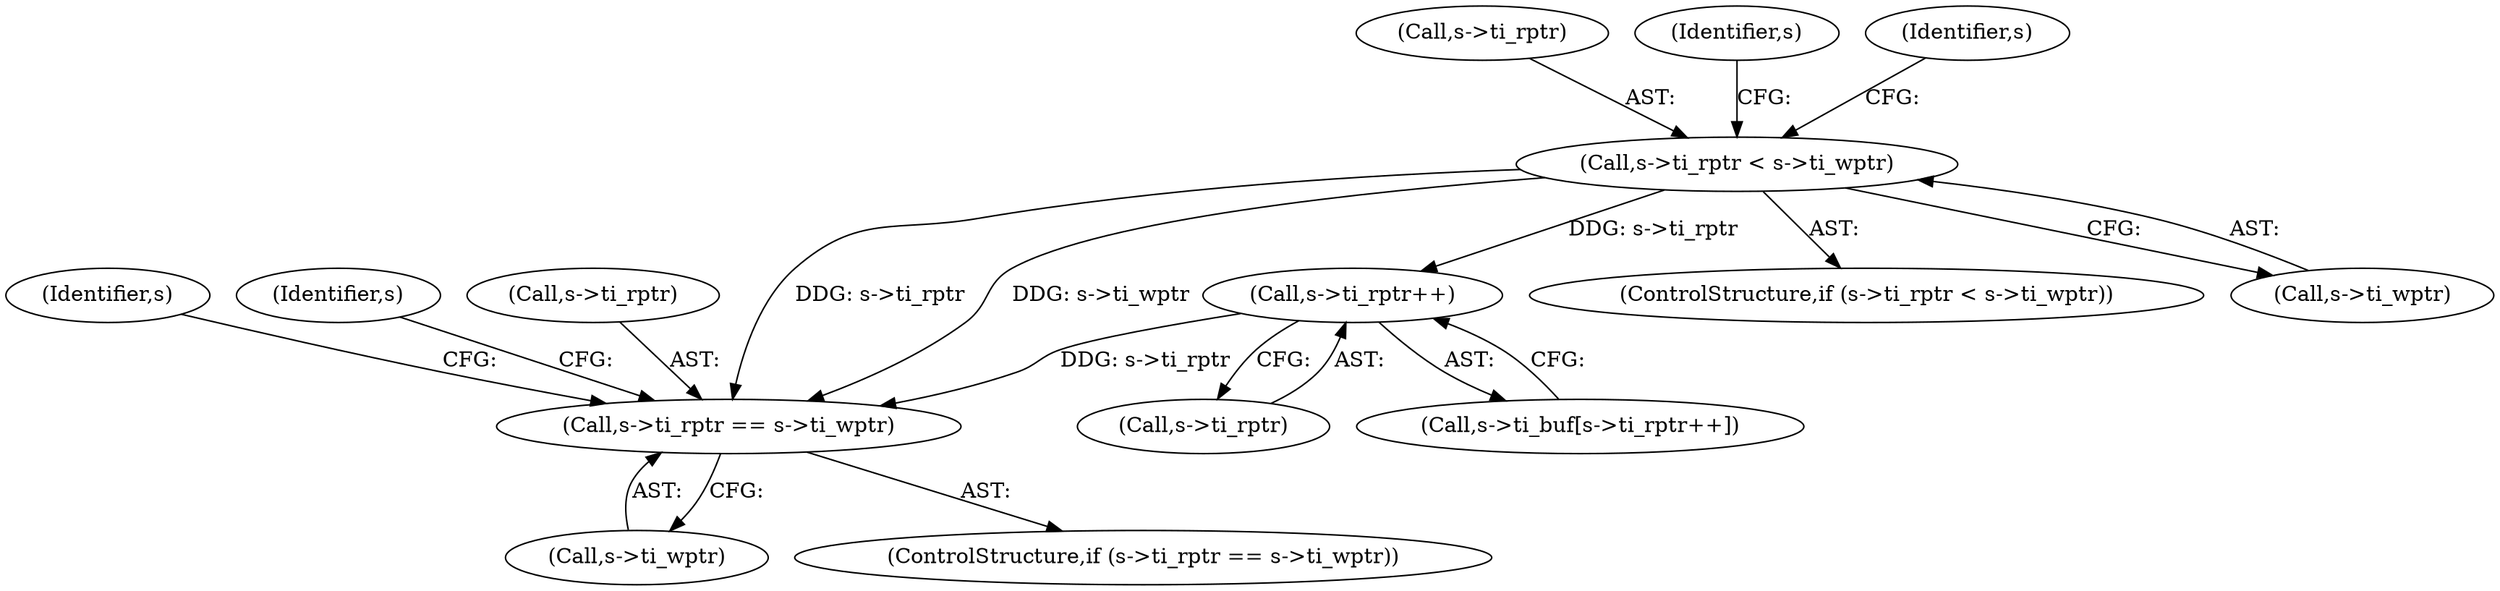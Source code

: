 digraph "0_qemu_ff589551c8e8e9e95e211b9d8daafb4ed39f1aec@pointer" {
"1000144" [label="(Call,s->ti_rptr < s->ti_wptr)"];
"1000166" [label="(Call,s->ti_rptr++)"];
"1000173" [label="(Call,s->ti_rptr == s->ti_wptr)"];
"1000173" [label="(Call,s->ti_rptr == s->ti_wptr)"];
"1000193" [label="(Identifier,s)"];
"1000177" [label="(Call,s->ti_wptr)"];
"1000167" [label="(Call,s->ti_rptr)"];
"1000143" [label="(ControlStructure,if (s->ti_rptr < s->ti_wptr))"];
"1000144" [label="(Call,s->ti_rptr < s->ti_wptr)"];
"1000145" [label="(Call,s->ti_rptr)"];
"1000183" [label="(Identifier,s)"];
"1000148" [label="(Call,s->ti_wptr)"];
"1000162" [label="(Call,s->ti_buf[s->ti_rptr++])"];
"1000175" [label="(Identifier,s)"];
"1000166" [label="(Call,s->ti_rptr++)"];
"1000172" [label="(ControlStructure,if (s->ti_rptr == s->ti_wptr))"];
"1000154" [label="(Identifier,s)"];
"1000174" [label="(Call,s->ti_rptr)"];
"1000144" -> "1000143"  [label="AST: "];
"1000144" -> "1000148"  [label="CFG: "];
"1000145" -> "1000144"  [label="AST: "];
"1000148" -> "1000144"  [label="AST: "];
"1000154" -> "1000144"  [label="CFG: "];
"1000175" -> "1000144"  [label="CFG: "];
"1000144" -> "1000166"  [label="DDG: s->ti_rptr"];
"1000144" -> "1000173"  [label="DDG: s->ti_rptr"];
"1000144" -> "1000173"  [label="DDG: s->ti_wptr"];
"1000166" -> "1000162"  [label="AST: "];
"1000166" -> "1000167"  [label="CFG: "];
"1000167" -> "1000166"  [label="AST: "];
"1000162" -> "1000166"  [label="CFG: "];
"1000166" -> "1000173"  [label="DDG: s->ti_rptr"];
"1000173" -> "1000172"  [label="AST: "];
"1000173" -> "1000177"  [label="CFG: "];
"1000174" -> "1000173"  [label="AST: "];
"1000177" -> "1000173"  [label="AST: "];
"1000183" -> "1000173"  [label="CFG: "];
"1000193" -> "1000173"  [label="CFG: "];
}
